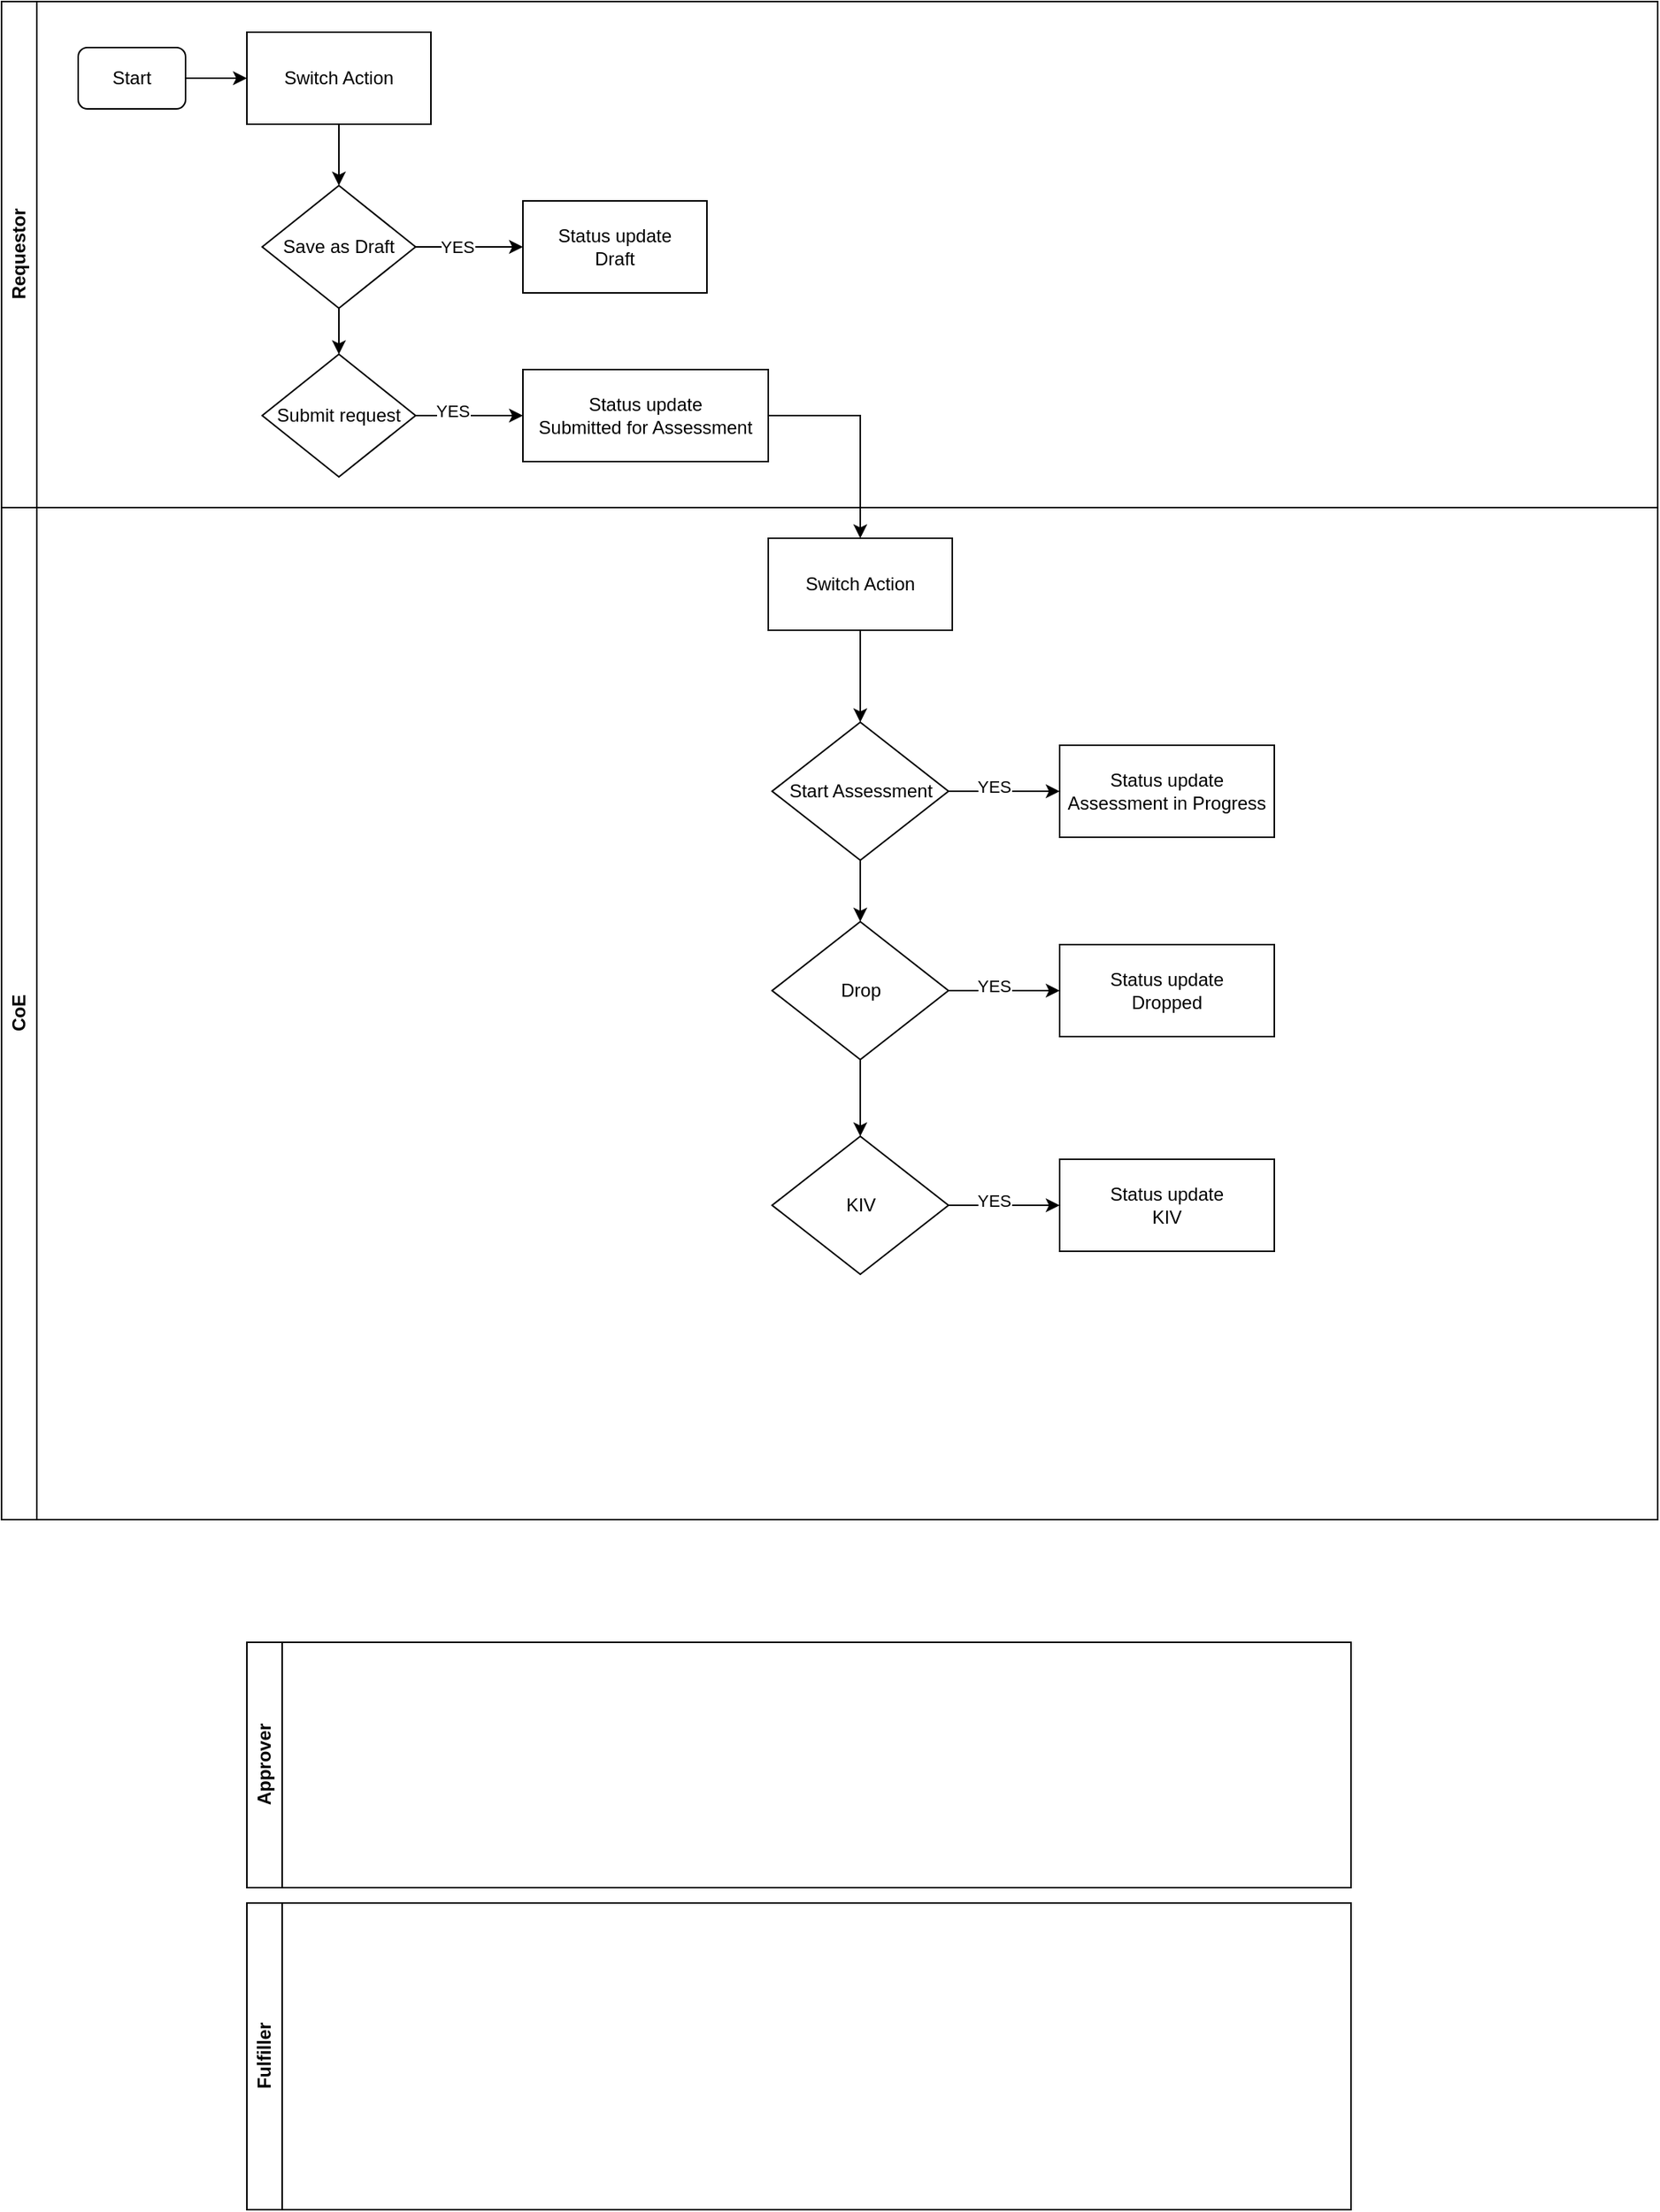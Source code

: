 <mxfile version="23.1.0" type="github">
  <diagram name="Page-1" id="ID70bm0qsesMgDVlOw-y">
    <mxGraphModel dx="1628" dy="880" grid="1" gridSize="10" guides="1" tooltips="1" connect="1" arrows="1" fold="1" page="1" pageScale="1" pageWidth="850" pageHeight="1100" math="0" shadow="0">
      <root>
        <mxCell id="0" />
        <mxCell id="1" parent="0" />
        <mxCell id="kbnBGwdijkW-0aqV3boY-1" value="Requestor" style="swimlane;horizontal=0;whiteSpace=wrap;html=1;" parent="1" vertex="1">
          <mxGeometry y="10" width="1080" height="330" as="geometry" />
        </mxCell>
        <mxCell id="kEPyu5HNLttTPs7Lnub3-6" style="edgeStyle=orthogonalEdgeStyle;rounded=0;orthogonalLoop=1;jettySize=auto;html=1;exitX=1;exitY=0.5;exitDx=0;exitDy=0;entryX=0;entryY=0.5;entryDx=0;entryDy=0;" edge="1" parent="kbnBGwdijkW-0aqV3boY-1" source="kbnBGwdijkW-0aqV3boY-2" target="kEPyu5HNLttTPs7Lnub3-3">
          <mxGeometry relative="1" as="geometry" />
        </mxCell>
        <mxCell id="kbnBGwdijkW-0aqV3boY-2" value="Start" style="rounded=1;whiteSpace=wrap;html=1;" parent="kbnBGwdijkW-0aqV3boY-1" vertex="1">
          <mxGeometry x="50" y="30" width="70" height="40" as="geometry" />
        </mxCell>
        <mxCell id="kEPyu5HNLttTPs7Lnub3-5" style="edgeStyle=orthogonalEdgeStyle;rounded=0;orthogonalLoop=1;jettySize=auto;html=1;entryX=0.5;entryY=0;entryDx=0;entryDy=0;" edge="1" parent="kbnBGwdijkW-0aqV3boY-1" source="kEPyu5HNLttTPs7Lnub3-3" target="kEPyu5HNLttTPs7Lnub3-4">
          <mxGeometry relative="1" as="geometry" />
        </mxCell>
        <mxCell id="kEPyu5HNLttTPs7Lnub3-3" value="Switch Action" style="rounded=0;whiteSpace=wrap;html=1;" vertex="1" parent="kbnBGwdijkW-0aqV3boY-1">
          <mxGeometry x="160" y="20" width="120" height="60" as="geometry" />
        </mxCell>
        <mxCell id="kEPyu5HNLttTPs7Lnub3-8" style="edgeStyle=orthogonalEdgeStyle;rounded=0;orthogonalLoop=1;jettySize=auto;html=1;exitX=1;exitY=0.5;exitDx=0;exitDy=0;entryX=0;entryY=0.5;entryDx=0;entryDy=0;" edge="1" parent="kbnBGwdijkW-0aqV3boY-1" source="kEPyu5HNLttTPs7Lnub3-4" target="kEPyu5HNLttTPs7Lnub3-7">
          <mxGeometry relative="1" as="geometry" />
        </mxCell>
        <mxCell id="kEPyu5HNLttTPs7Lnub3-13" value="YES" style="edgeLabel;html=1;align=center;verticalAlign=middle;resizable=0;points=[];" vertex="1" connectable="0" parent="kEPyu5HNLttTPs7Lnub3-8">
          <mxGeometry x="-0.222" relative="1" as="geometry">
            <mxPoint as="offset" />
          </mxGeometry>
        </mxCell>
        <mxCell id="kEPyu5HNLttTPs7Lnub3-10" style="edgeStyle=orthogonalEdgeStyle;rounded=0;orthogonalLoop=1;jettySize=auto;html=1;exitX=0.5;exitY=1;exitDx=0;exitDy=0;entryX=0.5;entryY=0;entryDx=0;entryDy=0;" edge="1" parent="kbnBGwdijkW-0aqV3boY-1" source="kEPyu5HNLttTPs7Lnub3-4" target="kEPyu5HNLttTPs7Lnub3-9">
          <mxGeometry relative="1" as="geometry" />
        </mxCell>
        <mxCell id="kEPyu5HNLttTPs7Lnub3-4" value="Save as Draft" style="rhombus;whiteSpace=wrap;html=1;" vertex="1" parent="kbnBGwdijkW-0aqV3boY-1">
          <mxGeometry x="170" y="120" width="100" height="80" as="geometry" />
        </mxCell>
        <mxCell id="kEPyu5HNLttTPs7Lnub3-7" value="Status update&lt;br&gt;Draft" style="rounded=0;whiteSpace=wrap;html=1;" vertex="1" parent="kbnBGwdijkW-0aqV3boY-1">
          <mxGeometry x="340" y="130" width="120" height="60" as="geometry" />
        </mxCell>
        <mxCell id="kEPyu5HNLttTPs7Lnub3-12" style="edgeStyle=orthogonalEdgeStyle;rounded=0;orthogonalLoop=1;jettySize=auto;html=1;exitX=1;exitY=0.5;exitDx=0;exitDy=0;entryX=0;entryY=0.5;entryDx=0;entryDy=0;" edge="1" parent="kbnBGwdijkW-0aqV3boY-1" source="kEPyu5HNLttTPs7Lnub3-9" target="kEPyu5HNLttTPs7Lnub3-11">
          <mxGeometry relative="1" as="geometry" />
        </mxCell>
        <mxCell id="kEPyu5HNLttTPs7Lnub3-14" value="YES" style="edgeLabel;html=1;align=center;verticalAlign=middle;resizable=0;points=[];" vertex="1" connectable="0" parent="kEPyu5HNLttTPs7Lnub3-12">
          <mxGeometry x="-0.311" y="3" relative="1" as="geometry">
            <mxPoint as="offset" />
          </mxGeometry>
        </mxCell>
        <mxCell id="kEPyu5HNLttTPs7Lnub3-9" value="Submit request" style="rhombus;whiteSpace=wrap;html=1;" vertex="1" parent="kbnBGwdijkW-0aqV3boY-1">
          <mxGeometry x="170" y="230" width="100" height="80" as="geometry" />
        </mxCell>
        <mxCell id="kEPyu5HNLttTPs7Lnub3-11" value="Status update &lt;br&gt;Submitted for Assessment" style="rounded=0;whiteSpace=wrap;html=1;" vertex="1" parent="kbnBGwdijkW-0aqV3boY-1">
          <mxGeometry x="340" y="240" width="160" height="60" as="geometry" />
        </mxCell>
        <mxCell id="kbnBGwdijkW-0aqV3boY-5" value="CoE" style="swimlane;horizontal=0;whiteSpace=wrap;html=1;" parent="1" vertex="1">
          <mxGeometry y="340" width="1080" height="660" as="geometry" />
        </mxCell>
        <mxCell id="kEPyu5HNLttTPs7Lnub3-20" style="edgeStyle=orthogonalEdgeStyle;rounded=0;orthogonalLoop=1;jettySize=auto;html=1;exitX=0.5;exitY=1;exitDx=0;exitDy=0;entryX=0.5;entryY=0;entryDx=0;entryDy=0;" edge="1" parent="kbnBGwdijkW-0aqV3boY-5" source="kEPyu5HNLttTPs7Lnub3-18" target="kEPyu5HNLttTPs7Lnub3-19">
          <mxGeometry relative="1" as="geometry" />
        </mxCell>
        <mxCell id="kEPyu5HNLttTPs7Lnub3-18" value="Switch Action" style="rounded=0;whiteSpace=wrap;html=1;" vertex="1" parent="kbnBGwdijkW-0aqV3boY-5">
          <mxGeometry x="500" y="20" width="120" height="60" as="geometry" />
        </mxCell>
        <mxCell id="kEPyu5HNLttTPs7Lnub3-23" style="edgeStyle=orthogonalEdgeStyle;rounded=0;orthogonalLoop=1;jettySize=auto;html=1;exitX=1;exitY=0.5;exitDx=0;exitDy=0;" edge="1" parent="kbnBGwdijkW-0aqV3boY-5" source="kEPyu5HNLttTPs7Lnub3-19" target="kEPyu5HNLttTPs7Lnub3-22">
          <mxGeometry relative="1" as="geometry" />
        </mxCell>
        <mxCell id="kEPyu5HNLttTPs7Lnub3-24" value="YES" style="edgeLabel;html=1;align=center;verticalAlign=middle;resizable=0;points=[];" vertex="1" connectable="0" parent="kEPyu5HNLttTPs7Lnub3-23">
          <mxGeometry x="-0.193" y="3" relative="1" as="geometry">
            <mxPoint as="offset" />
          </mxGeometry>
        </mxCell>
        <mxCell id="kEPyu5HNLttTPs7Lnub3-33" style="edgeStyle=orthogonalEdgeStyle;rounded=0;orthogonalLoop=1;jettySize=auto;html=1;exitX=0.5;exitY=1;exitDx=0;exitDy=0;entryX=0.5;entryY=0;entryDx=0;entryDy=0;" edge="1" parent="kbnBGwdijkW-0aqV3boY-5" source="kEPyu5HNLttTPs7Lnub3-19" target="kEPyu5HNLttTPs7Lnub3-27">
          <mxGeometry relative="1" as="geometry" />
        </mxCell>
        <mxCell id="kEPyu5HNLttTPs7Lnub3-19" value="Start Assessment" style="rhombus;whiteSpace=wrap;html=1;" vertex="1" parent="kbnBGwdijkW-0aqV3boY-5">
          <mxGeometry x="502.5" y="140" width="115" height="90" as="geometry" />
        </mxCell>
        <mxCell id="kEPyu5HNLttTPs7Lnub3-22" value="Status update&lt;br&gt;Assessment in Progress" style="rounded=0;whiteSpace=wrap;html=1;" vertex="1" parent="kbnBGwdijkW-0aqV3boY-5">
          <mxGeometry x="690" y="155" width="140" height="60" as="geometry" />
        </mxCell>
        <mxCell id="kEPyu5HNLttTPs7Lnub3-34" style="edgeStyle=orthogonalEdgeStyle;rounded=0;orthogonalLoop=1;jettySize=auto;html=1;exitX=0.5;exitY=1;exitDx=0;exitDy=0;entryX=0.5;entryY=0;entryDx=0;entryDy=0;" edge="1" parent="kbnBGwdijkW-0aqV3boY-5" source="kEPyu5HNLttTPs7Lnub3-27" target="kEPyu5HNLttTPs7Lnub3-31">
          <mxGeometry relative="1" as="geometry" />
        </mxCell>
        <mxCell id="kEPyu5HNLttTPs7Lnub3-27" value="Drop" style="rhombus;whiteSpace=wrap;html=1;" vertex="1" parent="kbnBGwdijkW-0aqV3boY-5">
          <mxGeometry x="502.5" y="270" width="115" height="90" as="geometry" />
        </mxCell>
        <mxCell id="kEPyu5HNLttTPs7Lnub3-28" value="Status update&lt;br&gt;Dropped" style="rounded=0;whiteSpace=wrap;html=1;" vertex="1" parent="kbnBGwdijkW-0aqV3boY-5">
          <mxGeometry x="690" y="285" width="140" height="60" as="geometry" />
        </mxCell>
        <mxCell id="kEPyu5HNLttTPs7Lnub3-25" style="edgeStyle=orthogonalEdgeStyle;rounded=0;orthogonalLoop=1;jettySize=auto;html=1;exitX=1;exitY=0.5;exitDx=0;exitDy=0;" edge="1" parent="kbnBGwdijkW-0aqV3boY-5" source="kEPyu5HNLttTPs7Lnub3-27" target="kEPyu5HNLttTPs7Lnub3-28">
          <mxGeometry relative="1" as="geometry" />
        </mxCell>
        <mxCell id="kEPyu5HNLttTPs7Lnub3-26" value="YES" style="edgeLabel;html=1;align=center;verticalAlign=middle;resizable=0;points=[];" vertex="1" connectable="0" parent="kEPyu5HNLttTPs7Lnub3-25">
          <mxGeometry x="-0.193" y="3" relative="1" as="geometry">
            <mxPoint as="offset" />
          </mxGeometry>
        </mxCell>
        <mxCell id="kEPyu5HNLttTPs7Lnub3-31" value="KIV" style="rhombus;whiteSpace=wrap;html=1;" vertex="1" parent="kbnBGwdijkW-0aqV3boY-5">
          <mxGeometry x="502.5" y="410" width="115" height="90" as="geometry" />
        </mxCell>
        <mxCell id="kEPyu5HNLttTPs7Lnub3-32" value="Status update&lt;br&gt;KIV" style="rounded=0;whiteSpace=wrap;html=1;" vertex="1" parent="kbnBGwdijkW-0aqV3boY-5">
          <mxGeometry x="690" y="425" width="140" height="60" as="geometry" />
        </mxCell>
        <mxCell id="kEPyu5HNLttTPs7Lnub3-29" style="edgeStyle=orthogonalEdgeStyle;rounded=0;orthogonalLoop=1;jettySize=auto;html=1;exitX=1;exitY=0.5;exitDx=0;exitDy=0;" edge="1" parent="kbnBGwdijkW-0aqV3boY-5" source="kEPyu5HNLttTPs7Lnub3-31" target="kEPyu5HNLttTPs7Lnub3-32">
          <mxGeometry relative="1" as="geometry" />
        </mxCell>
        <mxCell id="kEPyu5HNLttTPs7Lnub3-30" value="YES" style="edgeLabel;html=1;align=center;verticalAlign=middle;resizable=0;points=[];" vertex="1" connectable="0" parent="kEPyu5HNLttTPs7Lnub3-29">
          <mxGeometry x="-0.193" y="3" relative="1" as="geometry">
            <mxPoint as="offset" />
          </mxGeometry>
        </mxCell>
        <mxCell id="kbnBGwdijkW-0aqV3boY-10" value="Approver" style="swimlane;horizontal=0;whiteSpace=wrap;html=1;" parent="1" vertex="1">
          <mxGeometry x="160" y="1080" width="720" height="160" as="geometry" />
        </mxCell>
        <mxCell id="kEPyu5HNLttTPs7Lnub3-1" value="Fulfiller" style="swimlane;horizontal=0;whiteSpace=wrap;html=1;" vertex="1" parent="1">
          <mxGeometry x="160" y="1250" width="720" height="200" as="geometry" />
        </mxCell>
        <mxCell id="kEPyu5HNLttTPs7Lnub3-21" style="edgeStyle=orthogonalEdgeStyle;rounded=0;orthogonalLoop=1;jettySize=auto;html=1;exitX=1;exitY=0.5;exitDx=0;exitDy=0;entryX=0.5;entryY=0;entryDx=0;entryDy=0;" edge="1" parent="1" source="kEPyu5HNLttTPs7Lnub3-11" target="kEPyu5HNLttTPs7Lnub3-18">
          <mxGeometry relative="1" as="geometry" />
        </mxCell>
      </root>
    </mxGraphModel>
  </diagram>
</mxfile>
